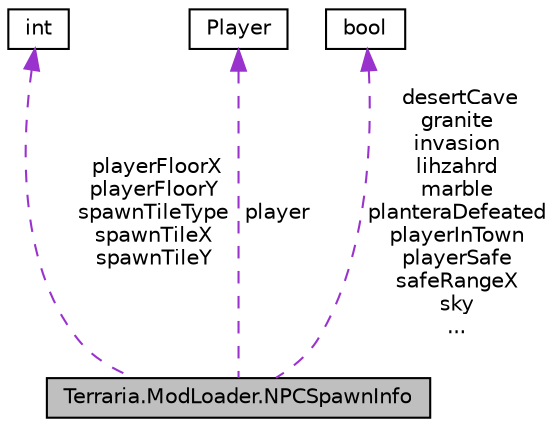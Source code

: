 digraph "Terraria.ModLoader.NPCSpawnInfo"
{
 // LATEX_PDF_SIZE
  edge [fontname="Helvetica",fontsize="10",labelfontname="Helvetica",labelfontsize="10"];
  node [fontname="Helvetica",fontsize="10",shape=record];
  Node1 [label="Terraria.ModLoader.NPCSpawnInfo",height=0.2,width=0.4,color="black", fillcolor="grey75", style="filled", fontcolor="black",tooltip="A struct that stores information regarding where an NPC is naturally spawning and the player it is sp..."];
  Node2 -> Node1 [dir="back",color="darkorchid3",fontsize="10",style="dashed",label=" playerFloorX\nplayerFloorY\nspawnTileType\nspawnTileX\nspawnTileY" ,fontname="Helvetica"];
  Node2 [label="int",height=0.2,width=0.4,color="black", fillcolor="white", style="filled",tooltip=" "];
  Node3 -> Node1 [dir="back",color="darkorchid3",fontsize="10",style="dashed",label=" player" ,fontname="Helvetica"];
  Node3 [label="Player",height=0.2,width=0.4,color="black", fillcolor="white", style="filled",tooltip=" "];
  Node4 -> Node1 [dir="back",color="darkorchid3",fontsize="10",style="dashed",label=" desertCave\ngranite\ninvasion\nlihzahrd\nmarble\nplanteraDefeated\nplayerInTown\nplayerSafe\nsafeRangeX\nsky\n..." ,fontname="Helvetica"];
  Node4 [label="bool",height=0.2,width=0.4,color="black", fillcolor="white", style="filled",tooltip=" "];
}
